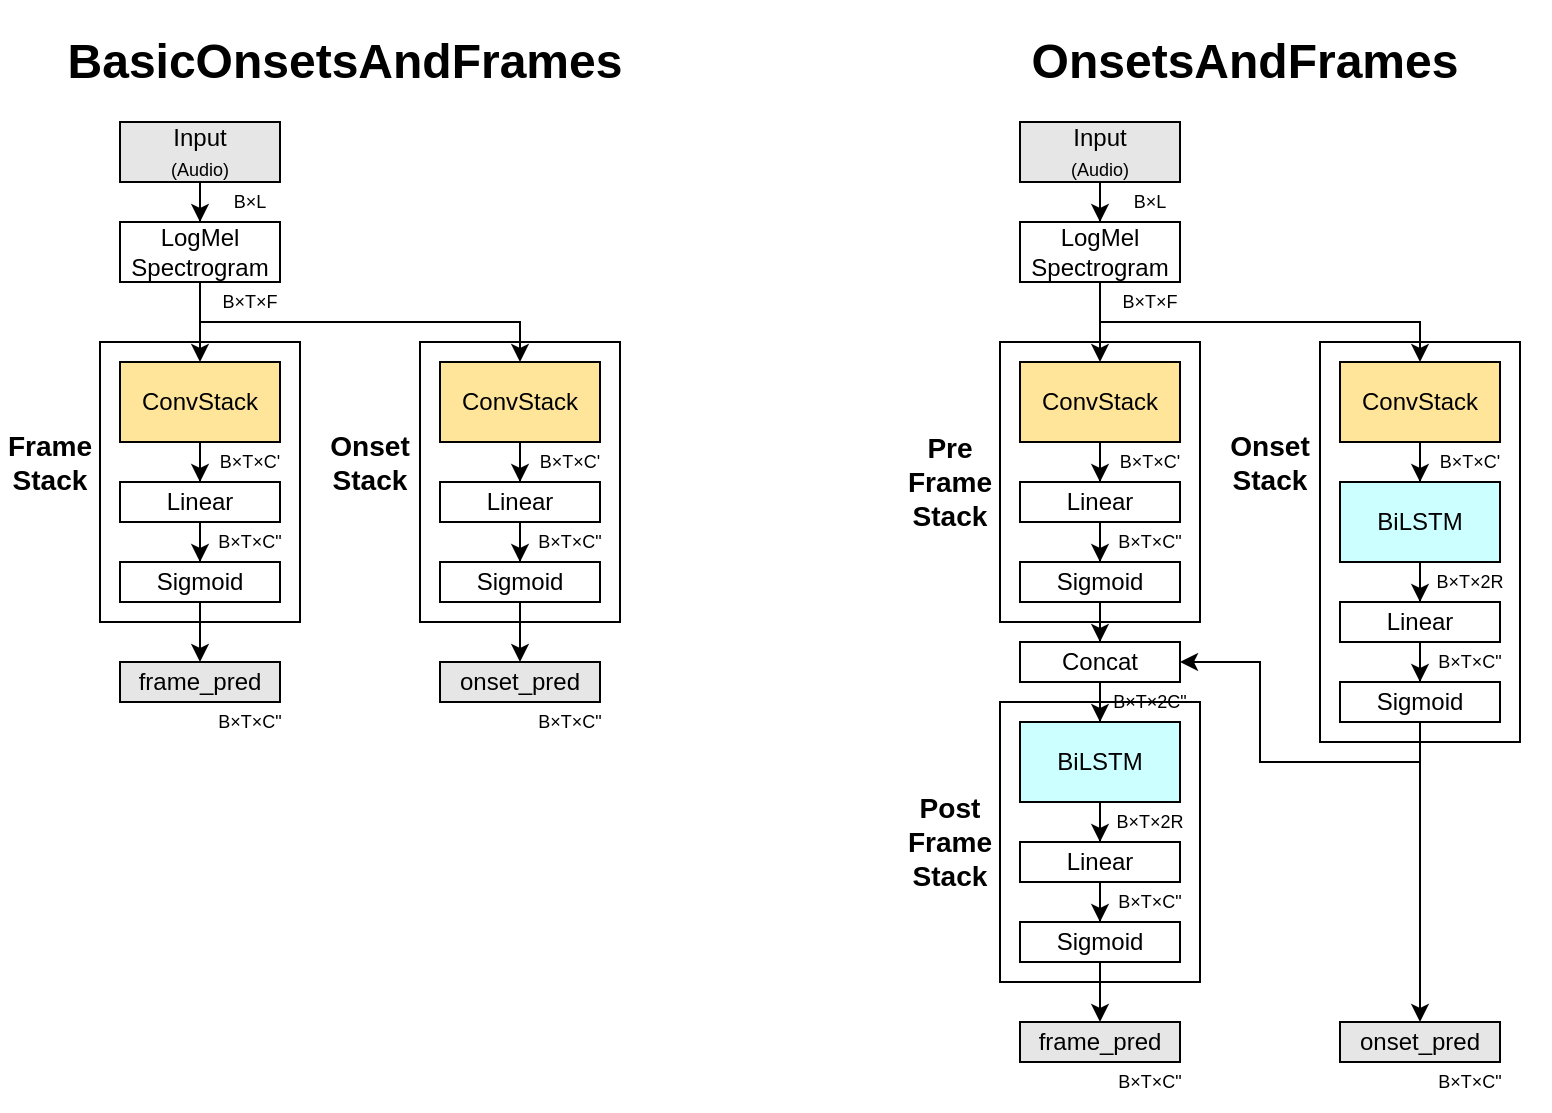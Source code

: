 <mxfile version="26.2.14">
  <diagram name="Page-1" id="Ry5E4VyP3oIoueq6zQVK">
    <mxGraphModel grid="1" page="1" gridSize="10" guides="1" tooltips="1" connect="1" arrows="1" fold="1" pageScale="1" pageWidth="827" pageHeight="1169" math="0" shadow="0">
      <root>
        <mxCell id="0" />
        <mxCell id="1" parent="0" />
        <mxCell id="hg9_Pr8IPu3EkkVxl7I2-6" value="" style="rounded=0;whiteSpace=wrap;html=1;align=center;fontColor=#000000;" vertex="1" parent="1">
          <mxGeometry x="620" y="490" width="100" height="140" as="geometry" />
        </mxCell>
        <mxCell id="FKnu9fOOEgawx1uUUJKB-68" value="&lt;h1&gt;OnsetsAndFrames&lt;/h1&gt;" style="text;html=1;align=center;verticalAlign=middle;whiteSpace=wrap;rounded=0;fontStyle=1;fontColor=#000000;" vertex="1" parent="1">
          <mxGeometry x="590" y="150" width="305" height="40" as="geometry" />
        </mxCell>
        <mxCell id="FKnu9fOOEgawx1uUUJKB-69" value="" style="rounded=0;whiteSpace=wrap;html=1;align=center;fontColor=#000000;" vertex="1" parent="1">
          <mxGeometry x="780" y="310" width="100" height="200" as="geometry" />
        </mxCell>
        <mxCell id="hg9_Pr8IPu3EkkVxl7I2-3" style="edgeStyle=orthogonalEdgeStyle;rounded=0;orthogonalLoop=1;jettySize=auto;html=1;entryX=0.5;entryY=0;entryDx=0;entryDy=0;" edge="1" parent="1" source="FKnu9fOOEgawx1uUUJKB-71" target="hg9_Pr8IPu3EkkVxl7I2-2">
          <mxGeometry relative="1" as="geometry" />
        </mxCell>
        <mxCell id="FKnu9fOOEgawx1uUUJKB-71" value="ConvStack" style="rounded=0;whiteSpace=wrap;html=1;fillColor=#FFE599;fontColor=#000000;" vertex="1" parent="1">
          <mxGeometry x="790" y="320" width="80" height="40" as="geometry" />
        </mxCell>
        <mxCell id="FKnu9fOOEgawx1uUUJKB-72" style="edgeStyle=orthogonalEdgeStyle;rounded=0;orthogonalLoop=1;jettySize=auto;html=1;entryX=0.5;entryY=0;entryDx=0;entryDy=0;fontColor=#000000;" edge="1" parent="1" source="FKnu9fOOEgawx1uUUJKB-73" target="FKnu9fOOEgawx1uUUJKB-75">
          <mxGeometry relative="1" as="geometry" />
        </mxCell>
        <mxCell id="FKnu9fOOEgawx1uUUJKB-73" value="Linear" style="rounded=0;whiteSpace=wrap;html=1;fontColor=#000000;" vertex="1" parent="1">
          <mxGeometry x="790" y="440" width="80" height="20" as="geometry" />
        </mxCell>
        <mxCell id="FKnu9fOOEgawx1uUUJKB-74" style="edgeStyle=orthogonalEdgeStyle;rounded=0;orthogonalLoop=1;jettySize=auto;html=1;fontColor=#000000;" edge="1" parent="1" source="FKnu9fOOEgawx1uUUJKB-75" target="FKnu9fOOEgawx1uUUJKB-85">
          <mxGeometry relative="1" as="geometry" />
        </mxCell>
        <mxCell id="hg9_Pr8IPu3EkkVxl7I2-19" style="edgeStyle=orthogonalEdgeStyle;rounded=0;orthogonalLoop=1;jettySize=auto;html=1;entryX=1;entryY=0.5;entryDx=0;entryDy=0;exitX=0.5;exitY=1;exitDx=0;exitDy=0;" edge="1" parent="1" source="FKnu9fOOEgawx1uUUJKB-75" target="hg9_Pr8IPu3EkkVxl7I2-20">
          <mxGeometry relative="1" as="geometry" />
        </mxCell>
        <mxCell id="FKnu9fOOEgawx1uUUJKB-75" value="Sigmoid" style="rounded=0;whiteSpace=wrap;html=1;fontColor=#000000;" vertex="1" parent="1">
          <mxGeometry x="790" y="480" width="80" height="20" as="geometry" />
        </mxCell>
        <mxCell id="FKnu9fOOEgawx1uUUJKB-76" style="edgeStyle=orthogonalEdgeStyle;rounded=0;orthogonalLoop=1;jettySize=auto;html=1;fontColor=#000000;" edge="1" parent="1" source="FKnu9fOOEgawx1uUUJKB-77" target="FKnu9fOOEgawx1uUUJKB-81">
          <mxGeometry relative="1" as="geometry" />
        </mxCell>
        <mxCell id="FKnu9fOOEgawx1uUUJKB-77" value="Input&lt;div&gt;&lt;font style=&quot;font-size: 9px;&quot;&gt;(Audio)&lt;/font&gt;&lt;/div&gt;" style="rounded=0;whiteSpace=wrap;html=1;fontStyle=0;fillColor=#E6E6E6;fontColor=#000000;" vertex="1" parent="1">
          <mxGeometry x="630" y="200" width="80" height="30" as="geometry" />
        </mxCell>
        <mxCell id="FKnu9fOOEgawx1uUUJKB-78" value="&lt;p&gt;&lt;font&gt;B×&lt;span style=&quot;background-color: transparent;&quot;&gt;T&lt;/span&gt;&lt;span style=&quot;background-color: transparent;&quot;&gt;×C&#39;&lt;/span&gt;&lt;/font&gt;&lt;/p&gt;" style="text;html=1;align=center;verticalAlign=middle;whiteSpace=wrap;rounded=0;fontColor=#000000;fontSize=9;" vertex="1" parent="1">
          <mxGeometry x="830" y="360" width="50" height="20" as="geometry" />
        </mxCell>
        <mxCell id="FKnu9fOOEgawx1uUUJKB-79" value="&lt;p&gt;&lt;font&gt;B&lt;span style=&quot;background-color: transparent;&quot;&gt;×&lt;/span&gt;&lt;span style=&quot;background-color: transparent;&quot;&gt;T&lt;/span&gt;&lt;span style=&quot;background-color: transparent;&quot;&gt;×C&quot;&lt;/span&gt;&lt;/font&gt;&lt;/p&gt;" style="text;html=1;align=center;verticalAlign=middle;whiteSpace=wrap;rounded=0;fontColor=#000000;fontSize=9;" vertex="1" parent="1">
          <mxGeometry x="830" y="460" width="50" height="20" as="geometry" />
        </mxCell>
        <mxCell id="FKnu9fOOEgawx1uUUJKB-80" style="edgeStyle=orthogonalEdgeStyle;rounded=0;orthogonalLoop=1;jettySize=auto;html=1;exitX=0.5;exitY=1;exitDx=0;exitDy=0;entryX=0.5;entryY=0;entryDx=0;entryDy=0;fontColor=#000000;" edge="1" parent="1" source="FKnu9fOOEgawx1uUUJKB-81" target="FKnu9fOOEgawx1uUUJKB-71">
          <mxGeometry relative="1" as="geometry" />
        </mxCell>
        <mxCell id="FKnu9fOOEgawx1uUUJKB-81" value="LogMel&lt;div&gt;Spectrogram&lt;/div&gt;" style="rounded=0;whiteSpace=wrap;html=1;fontColor=#000000;" vertex="1" parent="1">
          <mxGeometry x="630" y="250" width="80" height="30" as="geometry" />
        </mxCell>
        <mxCell id="FKnu9fOOEgawx1uUUJKB-82" value="&lt;p&gt;&lt;font&gt;B&lt;span style=&quot;background-color: transparent;&quot;&gt;×&lt;/span&gt;&lt;span style=&quot;background-color: transparent;&quot;&gt;T&lt;/span&gt;&lt;span style=&quot;background-color: transparent;&quot;&gt;×&lt;/span&gt;&lt;span style=&quot;background-color: transparent;&quot;&gt;F&lt;/span&gt;&lt;/font&gt;&lt;/p&gt;" style="text;html=1;align=center;verticalAlign=middle;whiteSpace=wrap;rounded=0;fontColor=#000000;fontSize=9;" vertex="1" parent="1">
          <mxGeometry x="670" y="280" width="50" height="20" as="geometry" />
        </mxCell>
        <mxCell id="FKnu9fOOEgawx1uUUJKB-83" value="&lt;h3&gt;Onset Stack&lt;/h3&gt;" style="text;html=1;align=center;verticalAlign=middle;whiteSpace=wrap;rounded=0;fontStyle=1;fontColor=#000000;" vertex="1" parent="1">
          <mxGeometry x="730" y="350" width="50" height="40" as="geometry" />
        </mxCell>
        <mxCell id="FKnu9fOOEgawx1uUUJKB-84" value="&lt;p&gt;&lt;font&gt;B×L&lt;/font&gt;&lt;/p&gt;" style="text;html=1;align=center;verticalAlign=middle;whiteSpace=wrap;rounded=0;fontColor=#000000;fontSize=9;" vertex="1" parent="1">
          <mxGeometry x="670" y="230" width="50" height="20" as="geometry" />
        </mxCell>
        <mxCell id="FKnu9fOOEgawx1uUUJKB-85" value="onset_pred" style="rounded=0;whiteSpace=wrap;html=1;fillColor=#E6E6E6;fontColor=#000000;" vertex="1" parent="1">
          <mxGeometry x="790" y="650" width="80" height="20" as="geometry" />
        </mxCell>
        <mxCell id="FKnu9fOOEgawx1uUUJKB-86" value="&lt;h3&gt;Pre Frame Stack&lt;/h3&gt;" style="text;html=1;align=center;verticalAlign=middle;whiteSpace=wrap;rounded=0;fontStyle=1;fontColor=#000000;" vertex="1" parent="1">
          <mxGeometry x="570" y="360" width="50" height="40" as="geometry" />
        </mxCell>
        <mxCell id="FKnu9fOOEgawx1uUUJKB-87" value="" style="rounded=0;whiteSpace=wrap;html=1;align=center;fontColor=#000000;" vertex="1" parent="1">
          <mxGeometry x="620" y="310" width="100" height="140" as="geometry" />
        </mxCell>
        <mxCell id="FKnu9fOOEgawx1uUUJKB-88" value="" style="edgeStyle=orthogonalEdgeStyle;rounded=0;orthogonalLoop=1;jettySize=auto;html=1;entryX=0.5;entryY=0;entryDx=0;entryDy=0;fontColor=#000000;" edge="1" parent="1" source="FKnu9fOOEgawx1uUUJKB-89" target="FKnu9fOOEgawx1uUUJKB-91">
          <mxGeometry relative="1" as="geometry" />
        </mxCell>
        <mxCell id="FKnu9fOOEgawx1uUUJKB-89" value="ConvStack" style="rounded=0;whiteSpace=wrap;html=1;fillColor=#FFE599;fontColor=#000000;" vertex="1" parent="1">
          <mxGeometry x="630" y="320" width="80" height="40" as="geometry" />
        </mxCell>
        <mxCell id="FKnu9fOOEgawx1uUUJKB-90" style="edgeStyle=orthogonalEdgeStyle;rounded=0;orthogonalLoop=1;jettySize=auto;html=1;entryX=0.5;entryY=0;entryDx=0;entryDy=0;fontColor=#000000;" edge="1" parent="1" source="FKnu9fOOEgawx1uUUJKB-91" target="FKnu9fOOEgawx1uUUJKB-93">
          <mxGeometry relative="1" as="geometry" />
        </mxCell>
        <mxCell id="FKnu9fOOEgawx1uUUJKB-91" value="Linear" style="rounded=0;whiteSpace=wrap;html=1;fontColor=#000000;" vertex="1" parent="1">
          <mxGeometry x="630" y="380" width="80" height="20" as="geometry" />
        </mxCell>
        <mxCell id="hg9_Pr8IPu3EkkVxl7I2-13" style="edgeStyle=orthogonalEdgeStyle;rounded=0;orthogonalLoop=1;jettySize=auto;html=1;entryX=0.5;entryY=0;entryDx=0;entryDy=0;" edge="1" parent="1" source="FKnu9fOOEgawx1uUUJKB-93" target="hg9_Pr8IPu3EkkVxl7I2-20">
          <mxGeometry relative="1" as="geometry" />
        </mxCell>
        <mxCell id="FKnu9fOOEgawx1uUUJKB-93" value="Sigmoid" style="rounded=0;whiteSpace=wrap;html=1;fontColor=#000000;" vertex="1" parent="1">
          <mxGeometry x="630" y="420" width="80" height="20" as="geometry" />
        </mxCell>
        <mxCell id="FKnu9fOOEgawx1uUUJKB-94" value="&lt;p&gt;&lt;font&gt;B×&lt;span style=&quot;background-color: transparent;&quot;&gt;T&lt;/span&gt;&lt;span style=&quot;background-color: transparent;&quot;&gt;×C&#39;&lt;/span&gt;&lt;/font&gt;&lt;/p&gt;" style="text;html=1;align=center;verticalAlign=middle;whiteSpace=wrap;rounded=0;fontColor=#000000;fontSize=9;" vertex="1" parent="1">
          <mxGeometry x="670" y="360" width="50" height="20" as="geometry" />
        </mxCell>
        <mxCell id="FKnu9fOOEgawx1uUUJKB-95" value="&lt;p&gt;&lt;font&gt;B×&lt;span style=&quot;background-color: transparent;&quot;&gt;T&lt;/span&gt;&lt;span style=&quot;background-color: transparent;&quot;&gt;×C&quot;&lt;/span&gt;&lt;/font&gt;&lt;/p&gt;" style="text;html=1;align=center;verticalAlign=middle;whiteSpace=wrap;rounded=0;fontColor=#000000;fontSize=9;" vertex="1" parent="1">
          <mxGeometry x="670" y="400" width="50" height="20" as="geometry" />
        </mxCell>
        <mxCell id="FKnu9fOOEgawx1uUUJKB-96" value="frame_pred" style="rounded=0;whiteSpace=wrap;html=1;fillColor=#E6E6E6;fontColor=#000000;" vertex="1" parent="1">
          <mxGeometry x="630" y="650" width="80" height="20" as="geometry" />
        </mxCell>
        <mxCell id="FKnu9fOOEgawx1uUUJKB-97" style="edgeStyle=orthogonalEdgeStyle;rounded=0;orthogonalLoop=1;jettySize=auto;html=1;fontColor=#000000;" edge="1" parent="1" source="FKnu9fOOEgawx1uUUJKB-81" target="FKnu9fOOEgawx1uUUJKB-89">
          <mxGeometry relative="1" as="geometry">
            <Array as="points">
              <mxPoint x="670" y="310" />
              <mxPoint x="670" y="310" />
            </Array>
          </mxGeometry>
        </mxCell>
        <mxCell id="FKnu9fOOEgawx1uUUJKB-100" value="&lt;p&gt;&lt;font&gt;B×&lt;span style=&quot;background-color: transparent;&quot;&gt;T&lt;/span&gt;&lt;span style=&quot;background-color: transparent;&quot;&gt;×C&quot;&lt;/span&gt;&lt;/font&gt;&lt;/p&gt;" style="text;html=1;align=center;verticalAlign=middle;whiteSpace=wrap;rounded=0;fontColor=#000000;fontSize=9;" vertex="1" parent="1">
          <mxGeometry x="670" y="670" width="50" height="20" as="geometry" />
        </mxCell>
        <mxCell id="FKnu9fOOEgawx1uUUJKB-101" value="&lt;p&gt;&lt;font&gt;B×&lt;span style=&quot;background-color: transparent;&quot;&gt;T&lt;/span&gt;&lt;span style=&quot;background-color: transparent;&quot;&gt;×C&quot;&lt;/span&gt;&lt;/font&gt;&lt;/p&gt;" style="text;html=1;align=center;verticalAlign=middle;whiteSpace=wrap;rounded=0;fontColor=#000000;fontSize=9;" vertex="1" parent="1">
          <mxGeometry x="830" y="670" width="50" height="20" as="geometry" />
        </mxCell>
        <mxCell id="hg9_Pr8IPu3EkkVxl7I2-1" value="&lt;h3&gt;Post Frame Stack&lt;/h3&gt;" style="text;html=1;align=center;verticalAlign=middle;whiteSpace=wrap;rounded=0;fontStyle=1;fontColor=#000000;" vertex="1" parent="1">
          <mxGeometry x="570" y="540" width="50" height="40" as="geometry" />
        </mxCell>
        <mxCell id="hg9_Pr8IPu3EkkVxl7I2-4" style="edgeStyle=orthogonalEdgeStyle;rounded=0;orthogonalLoop=1;jettySize=auto;html=1;entryX=0.5;entryY=0;entryDx=0;entryDy=0;" edge="1" parent="1" source="hg9_Pr8IPu3EkkVxl7I2-2" target="FKnu9fOOEgawx1uUUJKB-73">
          <mxGeometry relative="1" as="geometry" />
        </mxCell>
        <mxCell id="hg9_Pr8IPu3EkkVxl7I2-2" value="BiLSTM" style="rounded=0;whiteSpace=wrap;html=1;fontColor=#000000;fillColor=#CCFFFF;" vertex="1" parent="1">
          <mxGeometry x="790" y="380" width="80" height="40" as="geometry" />
        </mxCell>
        <mxCell id="hg9_Pr8IPu3EkkVxl7I2-5" value="&lt;p&gt;&lt;font&gt;B×&lt;span style=&quot;background-color: transparent;&quot;&gt;T&lt;/span&gt;&lt;span style=&quot;background-color: transparent;&quot;&gt;×2R&lt;/span&gt;&lt;/font&gt;&lt;/p&gt;" style="text;html=1;align=center;verticalAlign=middle;whiteSpace=wrap;rounded=0;fontColor=#000000;fontSize=9;" vertex="1" parent="1">
          <mxGeometry x="830" y="420" width="50" height="20" as="geometry" />
        </mxCell>
        <mxCell id="hg9_Pr8IPu3EkkVxl7I2-17" style="edgeStyle=orthogonalEdgeStyle;rounded=0;orthogonalLoop=1;jettySize=auto;html=1;entryX=0.5;entryY=0;entryDx=0;entryDy=0;" edge="1" parent="1" source="hg9_Pr8IPu3EkkVxl7I2-8" target="FKnu9fOOEgawx1uUUJKB-96">
          <mxGeometry relative="1" as="geometry" />
        </mxCell>
        <mxCell id="hg9_Pr8IPu3EkkVxl7I2-8" value="Sigmoid" style="rounded=0;whiteSpace=wrap;html=1;fontColor=#000000;" vertex="1" parent="1">
          <mxGeometry x="630" y="600" width="80" height="20" as="geometry" />
        </mxCell>
        <mxCell id="hg9_Pr8IPu3EkkVxl7I2-15" style="edgeStyle=orthogonalEdgeStyle;rounded=0;orthogonalLoop=1;jettySize=auto;html=1;entryX=0.5;entryY=0;entryDx=0;entryDy=0;" edge="1" parent="1" source="hg9_Pr8IPu3EkkVxl7I2-10" target="hg9_Pr8IPu3EkkVxl7I2-8">
          <mxGeometry relative="1" as="geometry" />
        </mxCell>
        <mxCell id="hg9_Pr8IPu3EkkVxl7I2-10" value="Linear" style="rounded=0;whiteSpace=wrap;html=1;fontColor=#000000;" vertex="1" parent="1">
          <mxGeometry x="630" y="560" width="80" height="20" as="geometry" />
        </mxCell>
        <mxCell id="hg9_Pr8IPu3EkkVxl7I2-14" style="edgeStyle=orthogonalEdgeStyle;rounded=0;orthogonalLoop=1;jettySize=auto;html=1;entryX=0.5;entryY=0;entryDx=0;entryDy=0;" edge="1" parent="1" source="hg9_Pr8IPu3EkkVxl7I2-12" target="hg9_Pr8IPu3EkkVxl7I2-10">
          <mxGeometry relative="1" as="geometry" />
        </mxCell>
        <mxCell id="hg9_Pr8IPu3EkkVxl7I2-12" value="BiLSTM" style="rounded=0;whiteSpace=wrap;html=1;fontColor=#000000;fillColor=#CCFFFF;" vertex="1" parent="1">
          <mxGeometry x="630" y="500" width="80" height="40" as="geometry" />
        </mxCell>
        <mxCell id="hg9_Pr8IPu3EkkVxl7I2-21" style="edgeStyle=orthogonalEdgeStyle;rounded=0;orthogonalLoop=1;jettySize=auto;html=1;entryX=0.5;entryY=0;entryDx=0;entryDy=0;" edge="1" parent="1" source="hg9_Pr8IPu3EkkVxl7I2-20" target="hg9_Pr8IPu3EkkVxl7I2-12">
          <mxGeometry relative="1" as="geometry" />
        </mxCell>
        <mxCell id="hg9_Pr8IPu3EkkVxl7I2-20" value="Concat" style="rounded=0;whiteSpace=wrap;html=1;fontColor=#000000;" vertex="1" parent="1">
          <mxGeometry x="630" y="460" width="80" height="20" as="geometry" />
        </mxCell>
        <mxCell id="hg9_Pr8IPu3EkkVxl7I2-22" value="&lt;p&gt;&lt;font&gt;B×&lt;span style=&quot;background-color: transparent;&quot;&gt;T&lt;/span&gt;&lt;span style=&quot;background-color: transparent;&quot;&gt;×2C&quot;&lt;/span&gt;&lt;/font&gt;&lt;/p&gt;" style="text;html=1;align=center;verticalAlign=middle;whiteSpace=wrap;rounded=0;fontColor=#000000;fontSize=9;" vertex="1" parent="1">
          <mxGeometry x="670" y="480" width="50" height="20" as="geometry" />
        </mxCell>
        <mxCell id="hg9_Pr8IPu3EkkVxl7I2-23" value="&lt;p&gt;&lt;font&gt;B×&lt;span style=&quot;background-color: transparent;&quot;&gt;T&lt;/span&gt;&lt;span style=&quot;background-color: transparent;&quot;&gt;×2R&lt;/span&gt;&lt;/font&gt;&lt;/p&gt;" style="text;html=1;align=center;verticalAlign=middle;whiteSpace=wrap;rounded=0;fontColor=#000000;fontSize=9;" vertex="1" parent="1">
          <mxGeometry x="670" y="540" width="50" height="20" as="geometry" />
        </mxCell>
        <mxCell id="hg9_Pr8IPu3EkkVxl7I2-24" value="&lt;p&gt;&lt;font&gt;B×&lt;span style=&quot;background-color: transparent;&quot;&gt;T&lt;/span&gt;&lt;span style=&quot;background-color: transparent;&quot;&gt;×C&quot;&lt;/span&gt;&lt;/font&gt;&lt;/p&gt;" style="text;html=1;align=center;verticalAlign=middle;whiteSpace=wrap;rounded=0;fontColor=#000000;fontSize=9;" vertex="1" parent="1">
          <mxGeometry x="670" y="580" width="50" height="20" as="geometry" />
        </mxCell>
        <mxCell id="hg9_Pr8IPu3EkkVxl7I2-25" value="&lt;h1&gt;BasicOnsetsAndFrames&lt;/h1&gt;" style="text;html=1;align=center;verticalAlign=middle;whiteSpace=wrap;rounded=0;fontStyle=1;fontColor=#000000;" vertex="1" parent="1">
          <mxGeometry x="140" y="150" width="305" height="40" as="geometry" />
        </mxCell>
        <mxCell id="hg9_Pr8IPu3EkkVxl7I2-26" value="" style="rounded=0;whiteSpace=wrap;html=1;align=center;fontColor=#000000;" vertex="1" parent="1">
          <mxGeometry x="330" y="310" width="100" height="140" as="geometry" />
        </mxCell>
        <mxCell id="hg9_Pr8IPu3EkkVxl7I2-27" style="edgeStyle=orthogonalEdgeStyle;rounded=0;orthogonalLoop=1;jettySize=auto;html=1;fontColor=#000000;" edge="1" parent="1" source="hg9_Pr8IPu3EkkVxl7I2-28" target="hg9_Pr8IPu3EkkVxl7I2-30">
          <mxGeometry relative="1" as="geometry" />
        </mxCell>
        <mxCell id="hg9_Pr8IPu3EkkVxl7I2-28" value="ConvStack" style="rounded=0;whiteSpace=wrap;html=1;fillColor=#FFE599;fontColor=#000000;" vertex="1" parent="1">
          <mxGeometry x="340" y="320" width="80" height="40" as="geometry" />
        </mxCell>
        <mxCell id="hg9_Pr8IPu3EkkVxl7I2-29" style="edgeStyle=orthogonalEdgeStyle;rounded=0;orthogonalLoop=1;jettySize=auto;html=1;entryX=0.5;entryY=0;entryDx=0;entryDy=0;fontColor=#000000;" edge="1" parent="1" source="hg9_Pr8IPu3EkkVxl7I2-30" target="hg9_Pr8IPu3EkkVxl7I2-32">
          <mxGeometry relative="1" as="geometry" />
        </mxCell>
        <mxCell id="hg9_Pr8IPu3EkkVxl7I2-30" value="Linear" style="rounded=0;whiteSpace=wrap;html=1;fontColor=#000000;" vertex="1" parent="1">
          <mxGeometry x="340" y="380" width="80" height="20" as="geometry" />
        </mxCell>
        <mxCell id="hg9_Pr8IPu3EkkVxl7I2-31" style="edgeStyle=orthogonalEdgeStyle;rounded=0;orthogonalLoop=1;jettySize=auto;html=1;fontColor=#000000;" edge="1" parent="1" source="hg9_Pr8IPu3EkkVxl7I2-32" target="hg9_Pr8IPu3EkkVxl7I2-42">
          <mxGeometry relative="1" as="geometry" />
        </mxCell>
        <mxCell id="hg9_Pr8IPu3EkkVxl7I2-32" value="Sigmoid" style="rounded=0;whiteSpace=wrap;html=1;fontColor=#000000;" vertex="1" parent="1">
          <mxGeometry x="340" y="420" width="80" height="20" as="geometry" />
        </mxCell>
        <mxCell id="hg9_Pr8IPu3EkkVxl7I2-33" style="edgeStyle=orthogonalEdgeStyle;rounded=0;orthogonalLoop=1;jettySize=auto;html=1;fontColor=#000000;" edge="1" parent="1" source="hg9_Pr8IPu3EkkVxl7I2-34" target="hg9_Pr8IPu3EkkVxl7I2-38">
          <mxGeometry relative="1" as="geometry" />
        </mxCell>
        <mxCell id="hg9_Pr8IPu3EkkVxl7I2-34" value="Input&lt;div&gt;&lt;font style=&quot;font-size: 9px;&quot;&gt;(Audio)&lt;/font&gt;&lt;/div&gt;" style="rounded=0;whiteSpace=wrap;html=1;fontStyle=0;fillColor=#E6E6E6;fontColor=#000000;" vertex="1" parent="1">
          <mxGeometry x="180" y="200" width="80" height="30" as="geometry" />
        </mxCell>
        <mxCell id="hg9_Pr8IPu3EkkVxl7I2-35" value="&lt;p&gt;&lt;font&gt;B×&lt;span style=&quot;background-color: transparent;&quot;&gt;T&lt;/span&gt;&lt;span style=&quot;background-color: transparent;&quot;&gt;×C&#39;&lt;/span&gt;&lt;/font&gt;&lt;/p&gt;" style="text;html=1;align=center;verticalAlign=middle;whiteSpace=wrap;rounded=0;fontColor=#000000;fontSize=9;" vertex="1" parent="1">
          <mxGeometry x="380" y="360" width="50" height="20" as="geometry" />
        </mxCell>
        <mxCell id="hg9_Pr8IPu3EkkVxl7I2-36" value="&lt;p&gt;&lt;font&gt;B&lt;span style=&quot;background-color: transparent;&quot;&gt;×&lt;/span&gt;&lt;span style=&quot;background-color: transparent;&quot;&gt;T&lt;/span&gt;&lt;span style=&quot;background-color: transparent;&quot;&gt;×C&quot;&lt;/span&gt;&lt;/font&gt;&lt;/p&gt;" style="text;html=1;align=center;verticalAlign=middle;whiteSpace=wrap;rounded=0;fontColor=#000000;fontSize=9;" vertex="1" parent="1">
          <mxGeometry x="380" y="400" width="50" height="20" as="geometry" />
        </mxCell>
        <mxCell id="hg9_Pr8IPu3EkkVxl7I2-37" style="edgeStyle=orthogonalEdgeStyle;rounded=0;orthogonalLoop=1;jettySize=auto;html=1;exitX=0.5;exitY=1;exitDx=0;exitDy=0;entryX=0.5;entryY=0;entryDx=0;entryDy=0;fontColor=#000000;" edge="1" parent="1" source="hg9_Pr8IPu3EkkVxl7I2-38" target="hg9_Pr8IPu3EkkVxl7I2-28">
          <mxGeometry relative="1" as="geometry" />
        </mxCell>
        <mxCell id="hg9_Pr8IPu3EkkVxl7I2-38" value="LogMel&lt;div&gt;Spectrogram&lt;/div&gt;" style="rounded=0;whiteSpace=wrap;html=1;fontColor=#000000;" vertex="1" parent="1">
          <mxGeometry x="180" y="250" width="80" height="30" as="geometry" />
        </mxCell>
        <mxCell id="hg9_Pr8IPu3EkkVxl7I2-39" value="&lt;p&gt;&lt;font&gt;B&lt;span style=&quot;background-color: transparent;&quot;&gt;×&lt;/span&gt;&lt;span style=&quot;background-color: transparent;&quot;&gt;T&lt;/span&gt;&lt;span style=&quot;background-color: transparent;&quot;&gt;×&lt;/span&gt;&lt;span style=&quot;background-color: transparent;&quot;&gt;F&lt;/span&gt;&lt;/font&gt;&lt;/p&gt;" style="text;html=1;align=center;verticalAlign=middle;whiteSpace=wrap;rounded=0;fontColor=#000000;fontSize=9;" vertex="1" parent="1">
          <mxGeometry x="220" y="280" width="50" height="20" as="geometry" />
        </mxCell>
        <mxCell id="hg9_Pr8IPu3EkkVxl7I2-40" value="&lt;h3&gt;Onset Stack&lt;/h3&gt;" style="text;html=1;align=center;verticalAlign=middle;whiteSpace=wrap;rounded=0;fontStyle=1;fontColor=#000000;" vertex="1" parent="1">
          <mxGeometry x="280" y="350" width="50" height="40" as="geometry" />
        </mxCell>
        <mxCell id="hg9_Pr8IPu3EkkVxl7I2-41" value="&lt;p&gt;&lt;font&gt;B×L&lt;/font&gt;&lt;/p&gt;" style="text;html=1;align=center;verticalAlign=middle;whiteSpace=wrap;rounded=0;fontColor=#000000;fontSize=9;" vertex="1" parent="1">
          <mxGeometry x="220" y="230" width="50" height="20" as="geometry" />
        </mxCell>
        <mxCell id="hg9_Pr8IPu3EkkVxl7I2-42" value="onset_pred" style="rounded=0;whiteSpace=wrap;html=1;fillColor=#E6E6E6;fontColor=#000000;" vertex="1" parent="1">
          <mxGeometry x="340" y="470" width="80" height="20" as="geometry" />
        </mxCell>
        <mxCell id="hg9_Pr8IPu3EkkVxl7I2-43" value="&lt;h3&gt;Frame Stack&lt;/h3&gt;" style="text;html=1;align=center;verticalAlign=middle;whiteSpace=wrap;rounded=0;fontStyle=1;fontColor=#000000;" vertex="1" parent="1">
          <mxGeometry x="120" y="350" width="50" height="40" as="geometry" />
        </mxCell>
        <mxCell id="hg9_Pr8IPu3EkkVxl7I2-44" value="" style="rounded=0;whiteSpace=wrap;html=1;align=center;fontColor=#000000;" vertex="1" parent="1">
          <mxGeometry x="170" y="310" width="100" height="140" as="geometry" />
        </mxCell>
        <mxCell id="hg9_Pr8IPu3EkkVxl7I2-45" value="" style="edgeStyle=orthogonalEdgeStyle;rounded=0;orthogonalLoop=1;jettySize=auto;html=1;entryX=0.5;entryY=0;entryDx=0;entryDy=0;fontColor=#000000;" edge="1" parent="1" source="hg9_Pr8IPu3EkkVxl7I2-46" target="hg9_Pr8IPu3EkkVxl7I2-48">
          <mxGeometry relative="1" as="geometry" />
        </mxCell>
        <mxCell id="hg9_Pr8IPu3EkkVxl7I2-46" value="ConvStack" style="rounded=0;whiteSpace=wrap;html=1;fillColor=#FFE599;fontColor=#000000;" vertex="1" parent="1">
          <mxGeometry x="180" y="320" width="80" height="40" as="geometry" />
        </mxCell>
        <mxCell id="hg9_Pr8IPu3EkkVxl7I2-47" style="edgeStyle=orthogonalEdgeStyle;rounded=0;orthogonalLoop=1;jettySize=auto;html=1;entryX=0.5;entryY=0;entryDx=0;entryDy=0;fontColor=#000000;" edge="1" parent="1" source="hg9_Pr8IPu3EkkVxl7I2-48" target="hg9_Pr8IPu3EkkVxl7I2-50">
          <mxGeometry relative="1" as="geometry" />
        </mxCell>
        <mxCell id="hg9_Pr8IPu3EkkVxl7I2-48" value="Linear" style="rounded=0;whiteSpace=wrap;html=1;fontColor=#000000;" vertex="1" parent="1">
          <mxGeometry x="180" y="380" width="80" height="20" as="geometry" />
        </mxCell>
        <mxCell id="hg9_Pr8IPu3EkkVxl7I2-49" style="edgeStyle=orthogonalEdgeStyle;rounded=0;orthogonalLoop=1;jettySize=auto;html=1;fontColor=#000000;" edge="1" parent="1" source="hg9_Pr8IPu3EkkVxl7I2-50" target="hg9_Pr8IPu3EkkVxl7I2-53">
          <mxGeometry relative="1" as="geometry" />
        </mxCell>
        <mxCell id="hg9_Pr8IPu3EkkVxl7I2-50" value="Sigmoid" style="rounded=0;whiteSpace=wrap;html=1;fontColor=#000000;" vertex="1" parent="1">
          <mxGeometry x="180" y="420" width="80" height="20" as="geometry" />
        </mxCell>
        <mxCell id="hg9_Pr8IPu3EkkVxl7I2-51" value="&lt;p&gt;&lt;font&gt;B×&lt;span style=&quot;background-color: transparent;&quot;&gt;T&lt;/span&gt;&lt;span style=&quot;background-color: transparent;&quot;&gt;×C&#39;&lt;/span&gt;&lt;/font&gt;&lt;/p&gt;" style="text;html=1;align=center;verticalAlign=middle;whiteSpace=wrap;rounded=0;fontColor=#000000;fontSize=9;" vertex="1" parent="1">
          <mxGeometry x="220" y="360" width="50" height="20" as="geometry" />
        </mxCell>
        <mxCell id="hg9_Pr8IPu3EkkVxl7I2-52" value="&lt;p&gt;&lt;font&gt;B×&lt;span style=&quot;background-color: transparent;&quot;&gt;T&lt;/span&gt;&lt;span style=&quot;background-color: transparent;&quot;&gt;×C&quot;&lt;/span&gt;&lt;/font&gt;&lt;/p&gt;" style="text;html=1;align=center;verticalAlign=middle;whiteSpace=wrap;rounded=0;fontColor=#000000;fontSize=9;" vertex="1" parent="1">
          <mxGeometry x="220" y="400" width="50" height="20" as="geometry" />
        </mxCell>
        <mxCell id="hg9_Pr8IPu3EkkVxl7I2-53" value="frame_pred" style="rounded=0;whiteSpace=wrap;html=1;fillColor=#E6E6E6;fontColor=#000000;" vertex="1" parent="1">
          <mxGeometry x="180" y="470" width="80" height="20" as="geometry" />
        </mxCell>
        <mxCell id="hg9_Pr8IPu3EkkVxl7I2-54" style="edgeStyle=orthogonalEdgeStyle;rounded=0;orthogonalLoop=1;jettySize=auto;html=1;fontColor=#000000;" edge="1" parent="1" source="hg9_Pr8IPu3EkkVxl7I2-38" target="hg9_Pr8IPu3EkkVxl7I2-46">
          <mxGeometry relative="1" as="geometry">
            <Array as="points">
              <mxPoint x="220" y="310" />
              <mxPoint x="220" y="310" />
            </Array>
          </mxGeometry>
        </mxCell>
        <mxCell id="hg9_Pr8IPu3EkkVxl7I2-55" value="&lt;p&gt;&lt;font&gt;B×&lt;span style=&quot;background-color: transparent;&quot;&gt;T&lt;/span&gt;&lt;span style=&quot;background-color: transparent;&quot;&gt;×C&quot;&lt;/span&gt;&lt;/font&gt;&lt;/p&gt;" style="text;html=1;align=center;verticalAlign=middle;whiteSpace=wrap;rounded=0;fontColor=#000000;fontSize=9;" vertex="1" parent="1">
          <mxGeometry x="220" y="490" width="50" height="20" as="geometry" />
        </mxCell>
        <mxCell id="hg9_Pr8IPu3EkkVxl7I2-56" value="&lt;p&gt;&lt;font&gt;B×&lt;span style=&quot;background-color: transparent;&quot;&gt;T&lt;/span&gt;&lt;span style=&quot;background-color: transparent;&quot;&gt;×C&quot;&lt;/span&gt;&lt;/font&gt;&lt;/p&gt;" style="text;html=1;align=center;verticalAlign=middle;whiteSpace=wrap;rounded=0;fontColor=#000000;fontSize=9;" vertex="1" parent="1">
          <mxGeometry x="380" y="490" width="50" height="20" as="geometry" />
        </mxCell>
      </root>
    </mxGraphModel>
  </diagram>
</mxfile>
